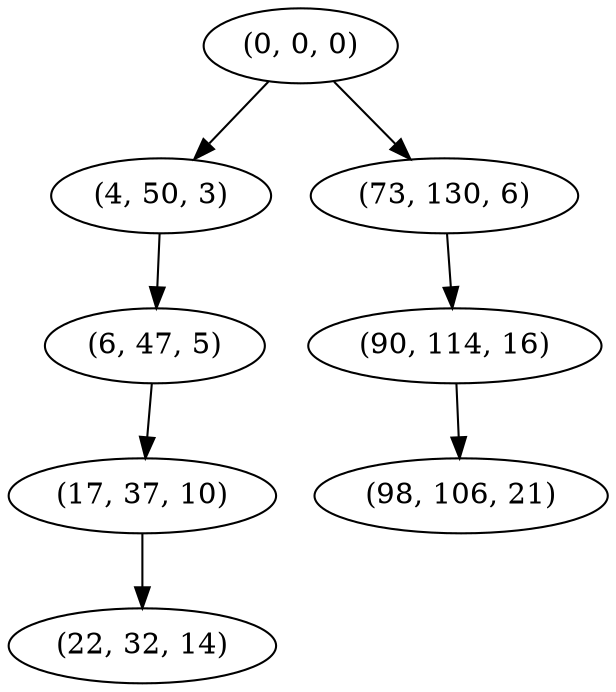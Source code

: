 digraph tree {
    "(0, 0, 0)";
    "(4, 50, 3)";
    "(6, 47, 5)";
    "(17, 37, 10)";
    "(22, 32, 14)";
    "(73, 130, 6)";
    "(90, 114, 16)";
    "(98, 106, 21)";
    "(0, 0, 0)" -> "(4, 50, 3)";
    "(0, 0, 0)" -> "(73, 130, 6)";
    "(4, 50, 3)" -> "(6, 47, 5)";
    "(6, 47, 5)" -> "(17, 37, 10)";
    "(17, 37, 10)" -> "(22, 32, 14)";
    "(73, 130, 6)" -> "(90, 114, 16)";
    "(90, 114, 16)" -> "(98, 106, 21)";
}
